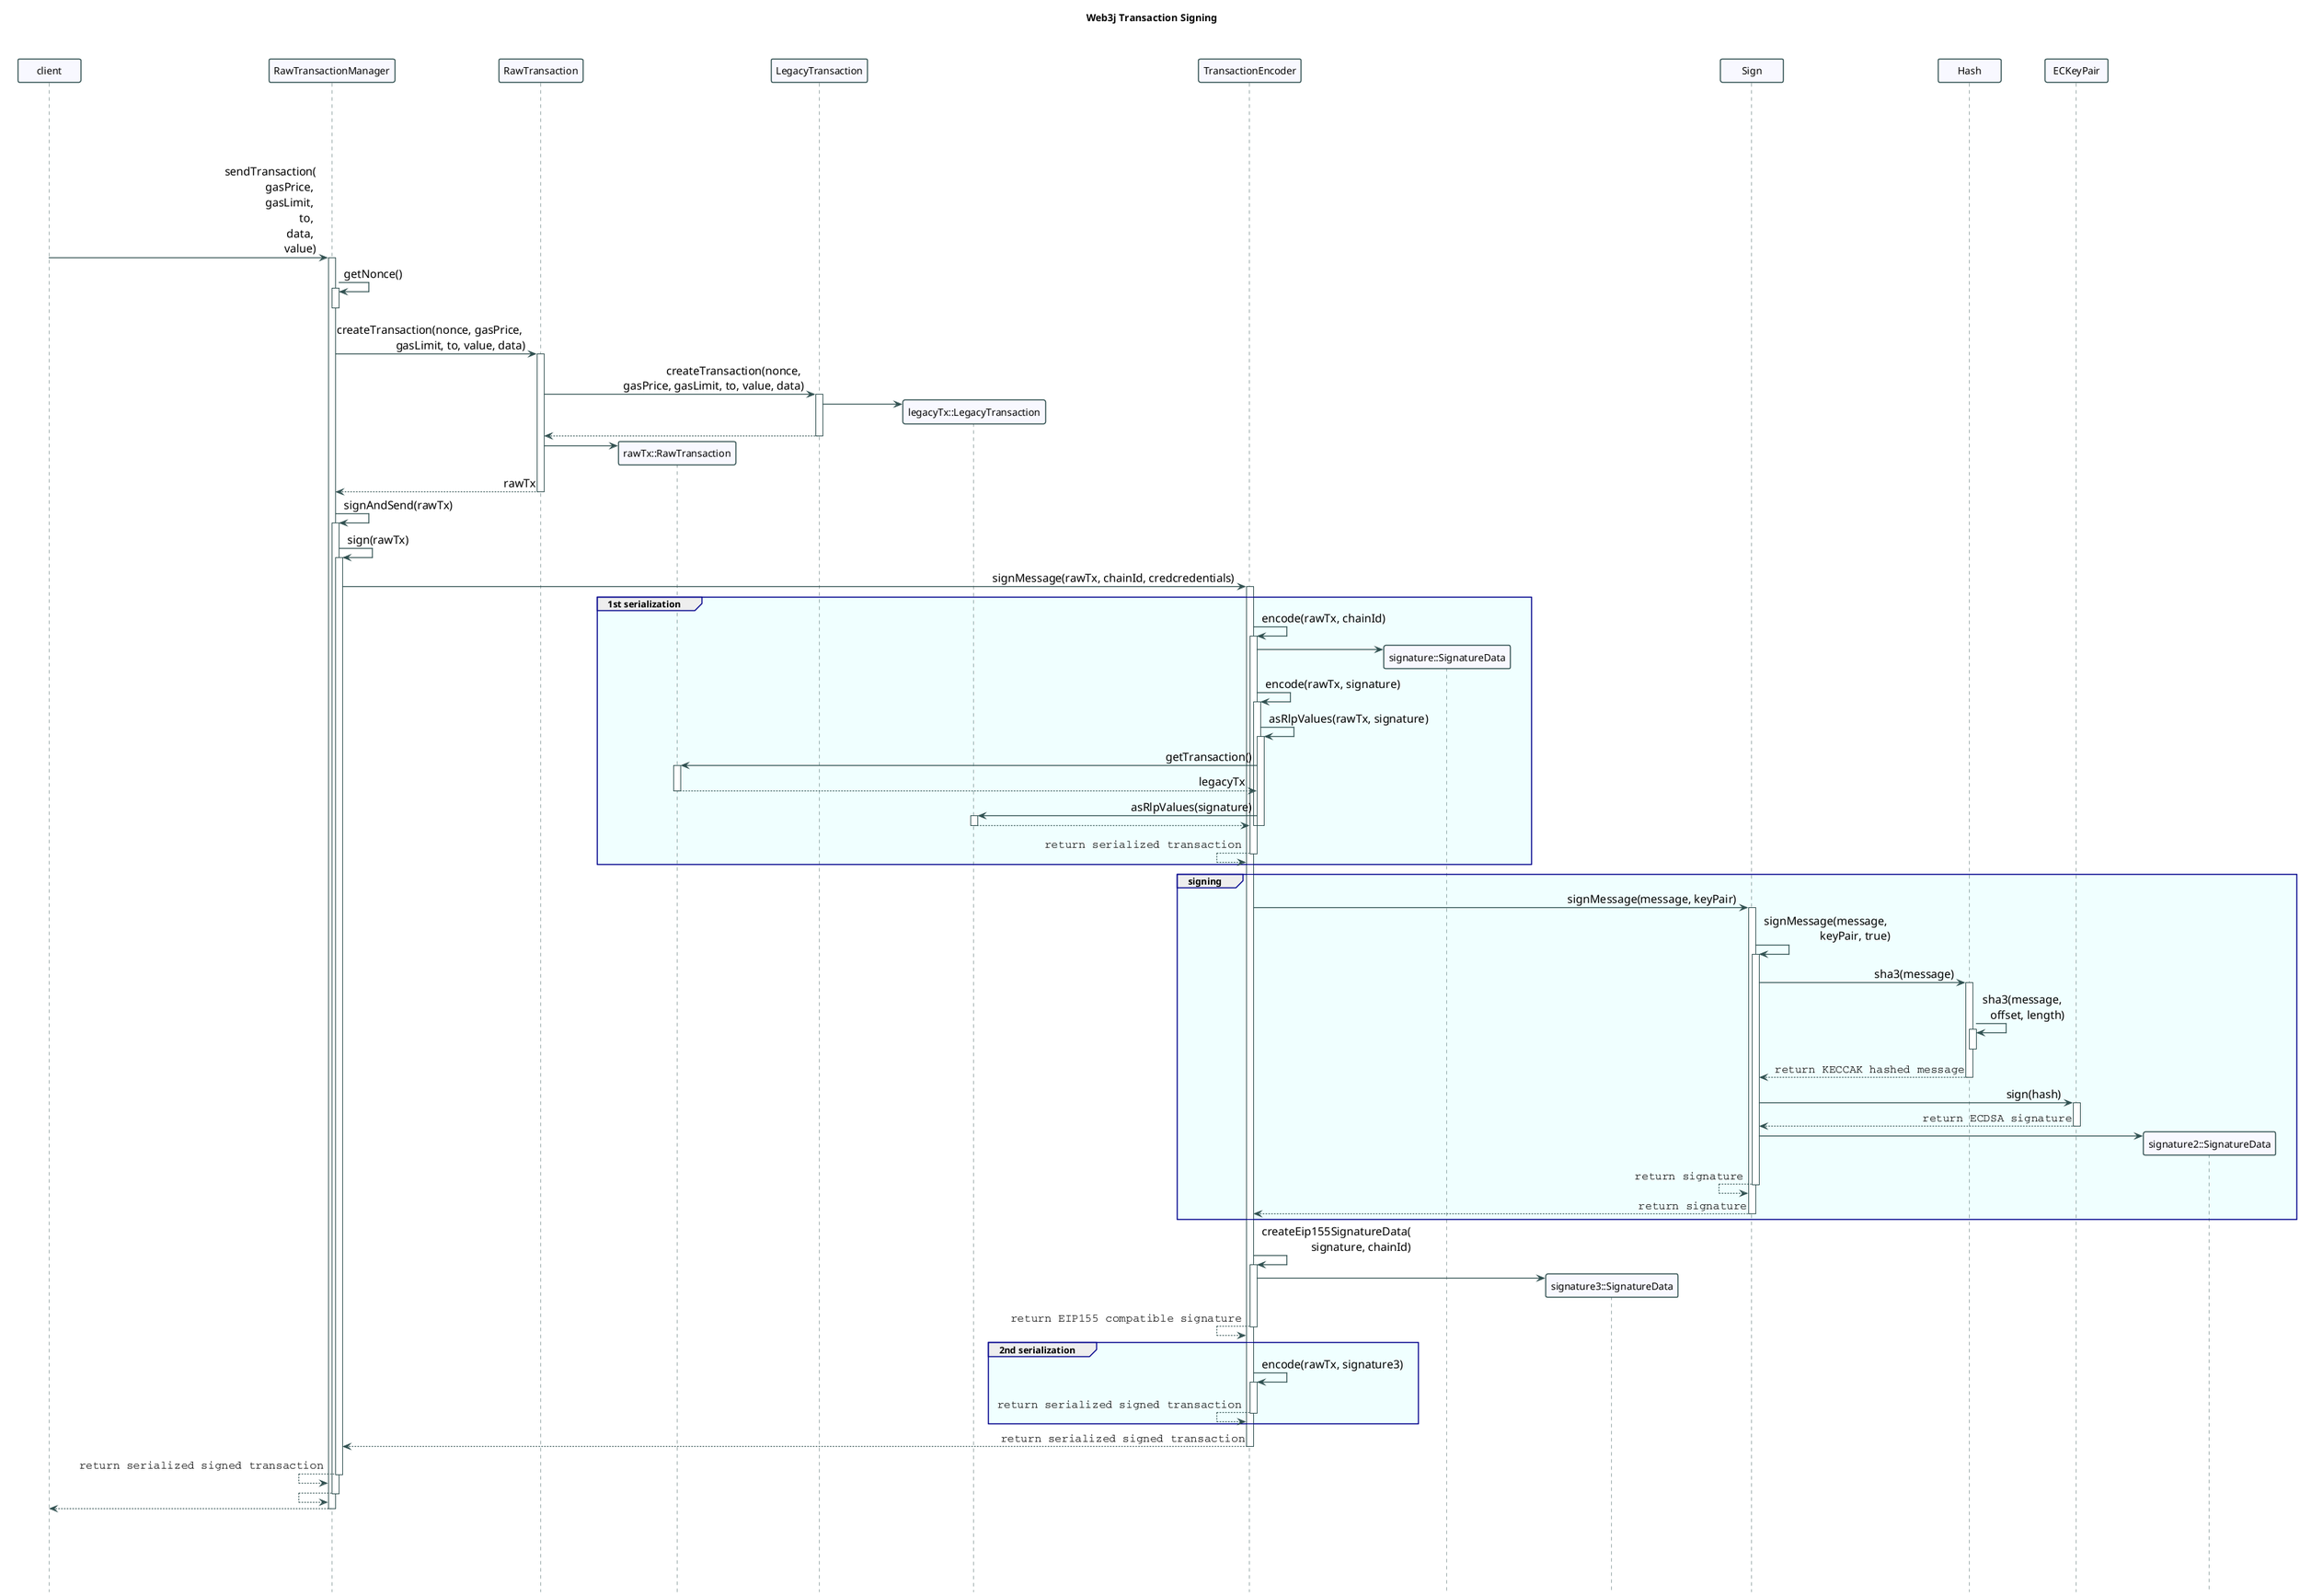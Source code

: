 @startuml

' https://plantuml.com/class-diagram
' https://plantuml.com/sequence-diagram
' https://plantuml-documentation.readthedocs.io/en/latest/formatting/all-skin-params.html
' https://plantuml-documentation.readthedocs.io/en/latest/formatting/all-skin-params.html#class
' https://plantuml.com/creole
' https://www.w3schools.com/colors/colors_names.asp

skinparam {
  'DefaultFontName Consolas
  DefaultFontName Monaco
  'DefaultFontName Lucida Console
  DefaultMonospacedFontName Consolas
  'DefaultFontStyle bold

  'BackgroundColor transparent
  BackgroundColor white
  PageMargin 10
  BoxPadding 100
  ParticipantPadding 20

  ArrowFontSize 16
  ArrowThickness 1
  MinClassWidth 75
  ClassFontStyle bold

  NoteBackgroundColor SeaShell
  NoteBorderColor transparent
  NoteShadowing false
}


skinparam Sequence{

  ParticipantFontName Consolas
  ArrowFontName Consolas

  DividerBorderThickness 1.5
  ReferenceBorderThickness 1.5
  MessageAlignment right

  ArrowColor DarkSlateGray
  ArrowThickness 1.3
  LifeLineBorderColor DarkSlateGray
  LifeLineBorderThickness 1.3

  ActorBorderColor DarkSlateGray
  ActorBackgroundColor GhostWhite
  ParticipantBorderColor DarkSlateGray
  ParticipantBorderThickness 1.5
  ParticipantBackgroundColor GhostWhite

  BoxBackgroundColor transparent
  BoxBorderColor transparent

  GroupBorderThickness 1.3
  GroupBorderColor DarkBlue
  GroupBodyBackgroundColor Azure
}

skinparam Group{
  BorderThickness 1.3
  BorderShadowing true
}

hide Circle
hide Footbox
title Web3j Transaction Signing\n\n
'caption

participant client
participant RawTransactionManager as rawTxMgr
participant RawTransaction as rawTx
participant "rawTx::RawTransaction" as rawTx2
participant LegacyTransaction as legacyTx
participant "legacyTx::LegacyTransaction" as legacyTx2
participant TransactionEncoder as txEncoder
participant "signature::SignatureData" as signature
participant "signature3::SignatureData" as signature3
participant Sign as sign
participant Hash as hash
participant ECKeyPair as keypair
participant "signature2::SignatureData" as signature2

url of rawTxMgr is [[https://github.com/web3j/web3j/blob/v4.8.8/core/src/main/java/org/web3j/tx/RawTransactionManager.java]]
url of rawTx is [[https://github.com/web3j/web3j/blob/v4.8.8/crypto/src/main/java/org/web3j/crypto/RawTransaction.java]]
url of signature is [[https://github.com/web3j/web3j/blob/v4.8.8/crypto/src/mai/java/org/web3j/crypto/Sign.java#L340]]
url of signature3 is [[https://github.com/web3j/web3j/blob/v4.8.8/crypto/src/mai/java/org/web3j/crypto/Sign.java#L340]]
url of sign is [[https://github.com/web3j/web3j/blob/v4.8.8/crypto/src/main/java/org/web3j/crypto/Sign.java]]
url of hash is [[https://github.com/web3j/web3j/blob/v4.8.8/utils/src/main/java/org/web3j/crypto/Hash.java]]
url of keypair is [[https://github.com/web3j/web3j/blob/v4.8.8/crypto/src/main/java/org/web3j/crypto/ECKeyPair.java]]
url of signature2 is [[https://github.com/web3j/web3j/blob/v4.8.8/crypto/src/mai/java/org/web3j/crypto/Sign.java#L340]]

||100||

client -> rawTxMgr [[https://github.com/web3j/web3j/blob/v4.8.8/core/src/main/java/org/web3j/tx/RawTransactionManager.java#L111]] : sendTransaction(\n   gasPrice, \n   gasLimit, \n   to, \n   data, \n   value)
  rawTxMgr ++
  rawTxMgr -> rawTxMgr ++ : getNonce()
    rawTxMgr --
  rawTxMgr -> rawTx ++ [[https://github.com/web3j/web3j/blob/v4.8.8/crypto/src/main/java/org/web3j/crypto/RawTransaction.java#L85]] : createTransaction(nonce, gasPrice, \ngasLimit, to, value, data)
    rawTx -> legacyTx ++ [[https://github.com/web3j/web3j/blob/v4.8.8/crypto/src/main/java/org/web3j/crypto/transaction/type/LegacyTransaction.java#L128]] : createTransaction(nonce, \n   gasPrice, gasLimit, to, value, data)
      legacyTx -> legacyTx2 **
      rawTx <-- legacyTx --
    rawTx -> rawTx2 **
    rawTxMgr <-- rawTx -- : rawTx

  rawTxMgr -> rawTxMgr ++ [[https://github.com/web3j/web3j/blob/v4.8.8/core/src/main/java/org/web3j/tx/RawTransactionManager.java#L193]] : signAndSend(rawTx)
    rawTxMgr -> rawTxMgr ++ [[https://github.com/web3j/web3j/blob/v4.8.8/core/src/main/java/org/web3j/tx/RawTransactionManager.java#L180]] : sign(rawTx)
      rawTxMgr -> txEncoder ++ [[https://github.com/web3j/web3j/blob/v4.8.8/crypto/src/main/java/org/web3j/crypto/TransactionEncoder.java#L42]] : signMessage(rawTx, chainId, credcredentials)

        group 1st serialization
        txEncoder -> txEncoder ++ [[https://github.com/web3j/web3j/blob/v4.8.8/crypto/src/main/java/org/web3j/crypto/TransactionEncoder.java#L83]] : encode(rawTx, chainId)
          txEncoder -> signature **
          txEncoder -> txEncoder ++ [[https://github.com/web3j/web3j/blob/v4.8.8/crypto/src/main/java/org/web3j/crypto/TransactionEncoder.java#L94]] : encode(rawTx, signature)
            txEncoder -> txEncoder ++ [[https://github.com/web3j/web3j/blob/v4.8.8/crypto/src/main/java/org/web3j/crypto/TransactionEncoder.java#L113]] : asRlpValues(rawTx, signature)
                txEncoder -> rawTx2 ++ [[https://github.com/web3j/web3j/blob/v4.8.8/crypto/src/main/java/org/web3j/crypto/RawTransaction.java#L147]] : getTransaction()
                  txEncoder <-- rawTx2 -- : legacyTx
                txEncoder -> legacyTx2 ++ [[https://github.com/web3j/web3j/blob/v4.8.8/crypto/src/main/java/org/web3j/crypto/transaction/type/LegacyTransaction.java#L70]] : asRlpValues(signature)
                  txEncoder <-- legacyTx2 -- :
              txEncoder --
            txEncoder --
          txEncoder <-- txEncoder -- : <font:courier>return serialized transaction</font>
        end

        group signing
        txEncoder -> sign ++ [[https://github.com/web3j/web3j/blob/v4.8.8/crypto/src/main/java/org/web3j/crypto/Sign.java#L73]] : signMessage(message, keyPair)
          sign -> sign ++ [[https://github.com/web3j/web3j/blob/v4.8.8/crypto/src/main/java/org/web3j/crypto/Sign.java#L77]] : signMessage(message, \n   keyPair, true)
            sign -> hash ++ [[https://github.com/web3j/web3j/blob/v4.8.8/utils/src/main/java/org/web3j/crypto/Hash.java#L81]] : sha3(message)
              hash -> hash ++ [[https://github.com/web3j/web3j/blob/v4.8.8/utils/src/main/java/org/web3j/crypto/Hash.java#L69]] : sha3(message, \n   offset, length)
                hash --
              sign <-- hash -- : <font:courier>return KECCAK hashed message</font>
            sign -> keypair ++ [[https://github.com/web3j/web3j/blob/v4.8.8/crypto/src/main/java/org/web3j/crypto/ECKeyPair.java#L52]] : sign(hash)
              sign <-- keypair -- : <font:courier>return ECDSA signature</font>
            sign -> signature2 **
            sign <-- sign -- : <font:courier>return signature</font>
          txEncoder <-- sign -- : <font:courier>return signature</font>
        end

        txEncoder -> txEncoder ++ [[https://github.com/web3j/web3j/blob/v4.8.8/crypto/src/main/java/org/web3j/crypto/TransactionEncoder.java#L63]] : createEip155SignatureData(\n   signature, chainId)
          txEncoder -> signature3 **
          txEncoder <-- txEncoder -- : <font:courier>return EIP155 compatible signature</font>

        group 2nd serialization
        txEncoder -> txEncoder ++ [[https://github.com/web3j/web3j/blob/v4.8.8/crypto/src/main/java/org/web3j/crypto/TransactionEncoder.java#L94]] : encode(rawTx, signature3)
          txEncoder <-- txEncoder -- : <font:courier>return serialized signed transaction</font>
        end

        rawTxMgr <-- txEncoder -- : <font:courier>return serialized signed transaction</font>
      rawTxMgr <-- rawTxMgr -- : <font:courier>return serialized signed transaction</font>
    rawTxMgr <-- rawTxMgr --
  client <-- rawTxMgr --

||100||

@enduml
